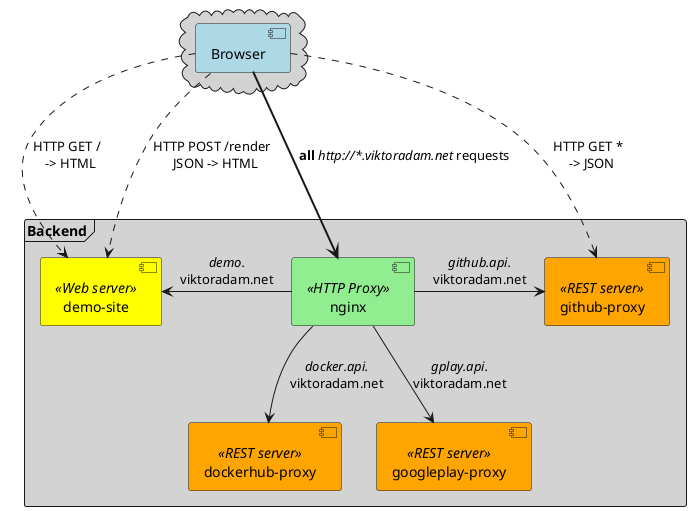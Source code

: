 @startuml

cloud #LightGrey {
    [Browser] #LightBlue
}

frame Backend #LightGrey {
    [nginx] << HTTP Proxy >> #LightGreen
    [demo-site] << Web server >> #Yellow
    [github-proxy] << REST server >> #Orange
    [dockerhub-proxy] << REST server >> #Orange
    [googleplay-proxy] << REST server >> #Orange
}

[Browser] =d=> [nginx] : <b>all</b> <i>http://*.viktoradam.net</i> requests

[nginx] -l-> [demo-site] : <i>demo.</i>\nviktoradam.net
[nginx] -r-> [github-proxy] : <i>github.api.</i>\nviktoradam.net
[nginx] -d-> [dockerhub-proxy] : <i>docker.api.</i>\nviktoradam.net
[nginx] -d-> [googleplay-proxy] : <i>gplay.api.</i>\nviktoradam.net

[Browser] ..d.> [demo-site] : HTTP GET / \n -> HTML
[Browser] ..d.> [demo-site] : HTTP POST /render \n JSON -> HTML
[Browser] ..d.> [github-proxy] : HTTP GET * \n -> JSON

@enduml